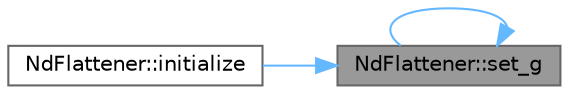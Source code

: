 digraph "NdFlattener::set_g"
{
 // LATEX_PDF_SIZE
  bgcolor="transparent";
  edge [fontname=Helvetica,fontsize=10,labelfontname=Helvetica,labelfontsize=10];
  node [fontname=Helvetica,fontsize=10,shape=box,height=0.2,width=0.4];
  rankdir="RL";
  Node1 [id="Node000001",label="NdFlattener::set_g",height=0.2,width=0.4,color="gray40", fillcolor="grey60", style="filled", fontcolor="black",tooltip="Gather the distributed flatteners' data and index arrays into the allocated arrays."];
  Node1 -> Node2 [id="edge1_Node000001_Node000002",dir="back",color="steelblue1",style="solid",tooltip=" "];
  Node2 [id="Node000002",label="NdFlattener::initialize",height=0.2,width=0.4,color="grey40", fillcolor="white", style="filled",URL="$classNdFlattener.html#a5a64310f9e1fd68ce6713175dd218150",tooltip="Initialize a flattener with K indices by combining distributed flatteners with (K-1) indices each."];
  Node1 -> Node1 [id="edge2_Node000001_Node000001",dir="back",color="steelblue1",style="solid",tooltip=" "];
}
